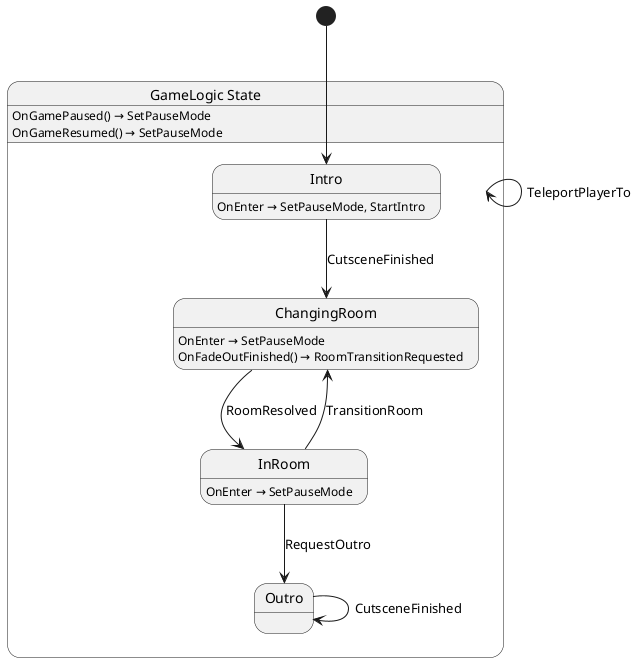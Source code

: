 @startuml GameLogic
state "GameLogic State" as Nevergreen_GameLogic_State {
  state "ChangingRoom" as Nevergreen_GameLogic_State_ChangingRoom
  state "InRoom" as Nevergreen_GameLogic_State_InRoom
  state "Intro" as Nevergreen_GameLogic_State_Intro
  state "Outro" as Nevergreen_GameLogic_State_Outro
}

Nevergreen_GameLogic_State --> Nevergreen_GameLogic_State : TeleportPlayerTo
Nevergreen_GameLogic_State_ChangingRoom --> Nevergreen_GameLogic_State_InRoom : RoomResolved
Nevergreen_GameLogic_State_InRoom --> Nevergreen_GameLogic_State_ChangingRoom : TransitionRoom
Nevergreen_GameLogic_State_InRoom --> Nevergreen_GameLogic_State_Outro : RequestOutro
Nevergreen_GameLogic_State_Intro --> Nevergreen_GameLogic_State_ChangingRoom : CutsceneFinished
Nevergreen_GameLogic_State_Outro --> Nevergreen_GameLogic_State_Outro : CutsceneFinished

Nevergreen_GameLogic_State : OnGamePaused() → SetPauseMode
Nevergreen_GameLogic_State : OnGameResumed() → SetPauseMode
Nevergreen_GameLogic_State_ChangingRoom : OnEnter → SetPauseMode
Nevergreen_GameLogic_State_ChangingRoom : OnFadeOutFinished() → RoomTransitionRequested
Nevergreen_GameLogic_State_InRoom : OnEnter → SetPauseMode
Nevergreen_GameLogic_State_Intro : OnEnter → SetPauseMode, StartIntro

[*] --> Nevergreen_GameLogic_State_Intro
@enduml
